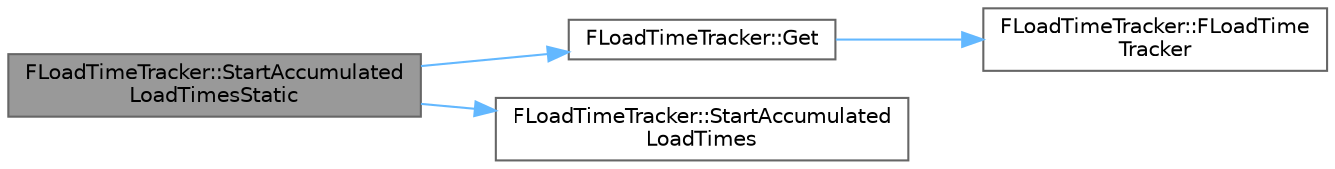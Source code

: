 digraph "FLoadTimeTracker::StartAccumulatedLoadTimesStatic"
{
 // INTERACTIVE_SVG=YES
 // LATEX_PDF_SIZE
  bgcolor="transparent";
  edge [fontname=Helvetica,fontsize=10,labelfontname=Helvetica,labelfontsize=10];
  node [fontname=Helvetica,fontsize=10,shape=box,height=0.2,width=0.4];
  rankdir="LR";
  Node1 [id="Node000001",label="FLoadTimeTracker::StartAccumulated\lLoadTimesStatic",height=0.2,width=0.4,color="gray40", fillcolor="grey60", style="filled", fontcolor="black",tooltip=" "];
  Node1 -> Node2 [id="edge1_Node000001_Node000002",color="steelblue1",style="solid",tooltip=" "];
  Node2 [id="Node000002",label="FLoadTimeTracker::Get",height=0.2,width=0.4,color="grey40", fillcolor="white", style="filled",URL="$d5/d6d/classFLoadTimeTracker.html#a863118bc9fddc46e0c304648de69e628",tooltip=" "];
  Node2 -> Node3 [id="edge2_Node000002_Node000003",color="steelblue1",style="solid",tooltip=" "];
  Node3 [id="Node000003",label="FLoadTimeTracker::FLoadTime\lTracker",height=0.2,width=0.4,color="grey40", fillcolor="white", style="filled",URL="$d5/d6d/classFLoadTimeTracker.html#aff94481847a151c752ff434223e6ba26",tooltip=" "];
  Node1 -> Node4 [id="edge3_Node000001_Node000004",color="steelblue1",style="solid",tooltip=" "];
  Node4 [id="Node000004",label="FLoadTimeTracker::StartAccumulated\lLoadTimes",height=0.2,width=0.4,color="grey40", fillcolor="white", style="filled",URL="$d5/d6d/classFLoadTimeTracker.html#aa461154d924f6c28012400f35c66cd71",tooltip=" "];
}
